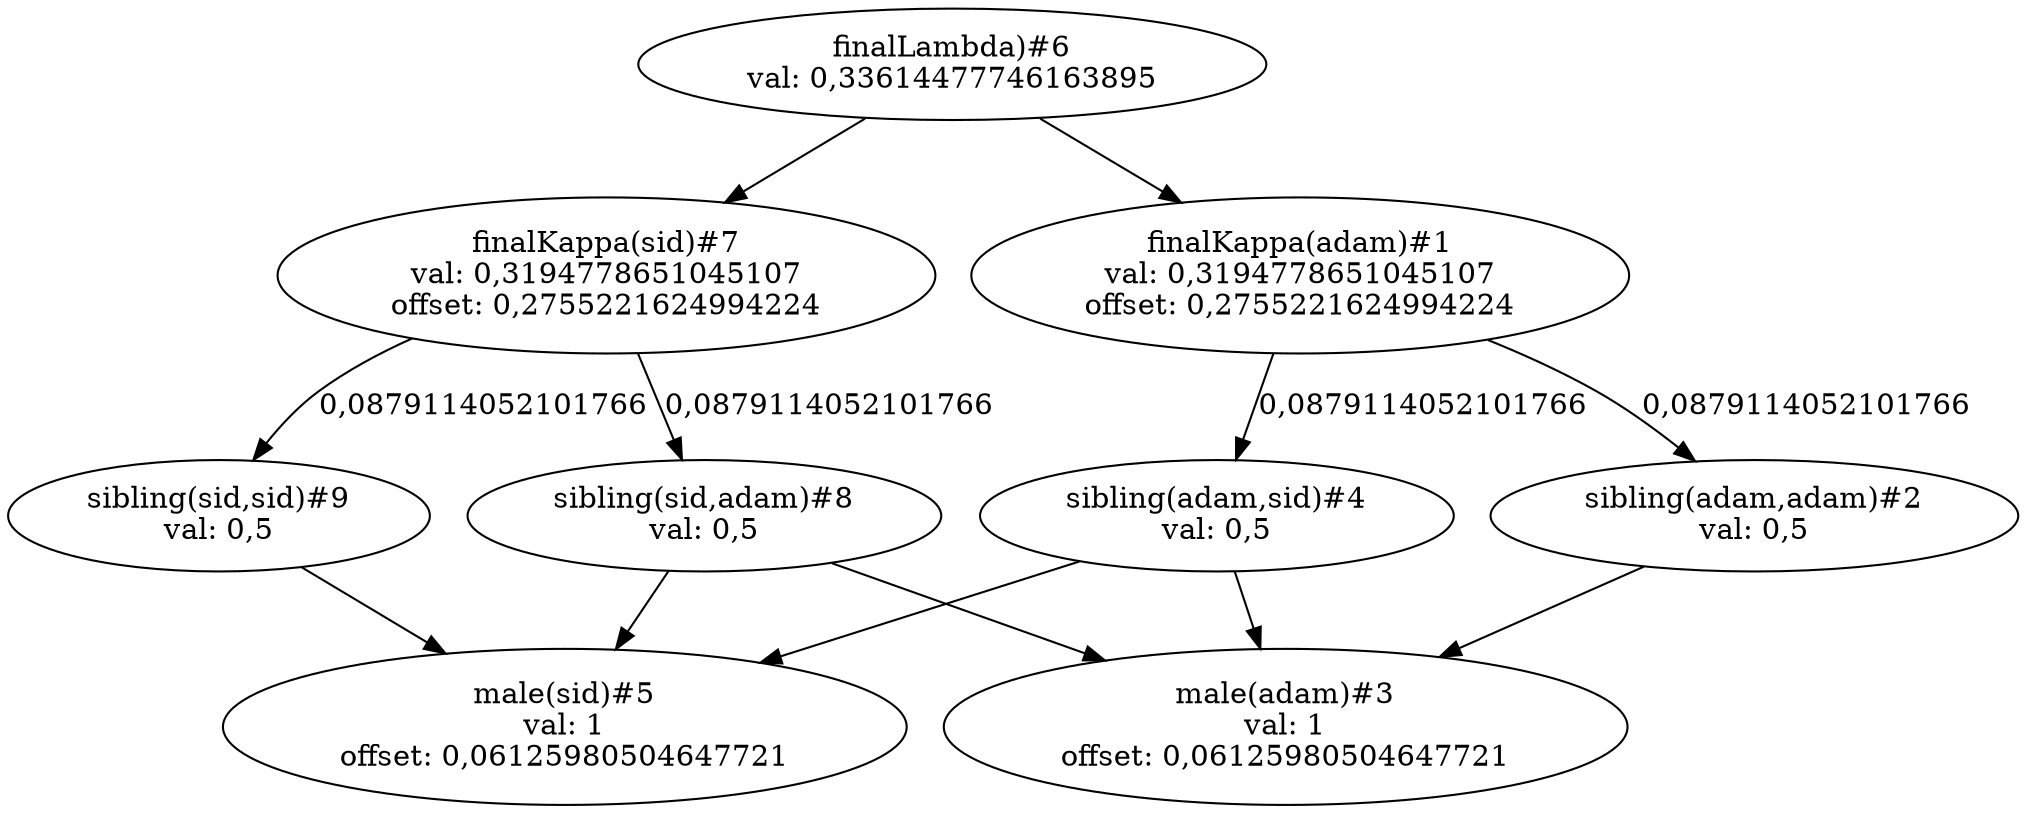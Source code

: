 digraph G {
"finalLambda)#6
val: 0,33614477746163895" -> "finalKappa(sid)#7
val: 0,3194778651045107
offset: 0,2755221624994224";
"finalKappa(sid)#7
val: 0,3194778651045107
offset: 0,2755221624994224" -> "sibling(sid,adam)#8
val: 0,5" [ label = "0,0879114052101766" ];
"sibling(sid,adam)#8
val: 0,5" -> "male(adam)#3
val: 1
offset: 0,06125980504647721";
"sibling(sid,adam)#8
val: 0,5" -> "male(sid)#5
val: 1
offset: 0,06125980504647721";
"finalKappa(sid)#7
val: 0,3194778651045107
offset: 0,2755221624994224" -> "sibling(sid,sid)#9
val: 0,5" [ label = "0,0879114052101766" ];
"sibling(sid,sid)#9
val: 0,5" -> "male(sid)#5
val: 1
offset: 0,06125980504647721";
"finalLambda)#6
val: 0,33614477746163895" -> "finalKappa(adam)#1
val: 0,3194778651045107
offset: 0,2755221624994224";
"finalKappa(adam)#1
val: 0,3194778651045107
offset: 0,2755221624994224" -> "sibling(adam,sid)#4
val: 0,5" [ label = "0,0879114052101766" ];
"sibling(adam,sid)#4
val: 0,5" -> "male(adam)#3
val: 1
offset: 0,06125980504647721";
"sibling(adam,sid)#4
val: 0,5" -> "male(sid)#5
val: 1
offset: 0,06125980504647721";
"finalKappa(adam)#1
val: 0,3194778651045107
offset: 0,2755221624994224" -> "sibling(adam,adam)#2
val: 0,5" [ label = "0,0879114052101766" ];
"sibling(adam,adam)#2
val: 0,5" -> "male(adam)#3
val: 1
offset: 0,06125980504647721";
}
